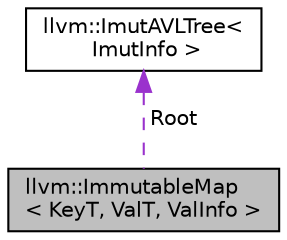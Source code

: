 digraph "llvm::ImmutableMap&lt; KeyT, ValT, ValInfo &gt;"
{
 // LATEX_PDF_SIZE
  bgcolor="transparent";
  edge [fontname="Helvetica",fontsize="10",labelfontname="Helvetica",labelfontsize="10"];
  node [fontname="Helvetica",fontsize="10",shape="box"];
  Node1 [label="llvm::ImmutableMap\l\< KeyT, ValT, ValInfo \>",height=0.2,width=0.4,color="black", fillcolor="grey75", style="filled", fontcolor="black",tooltip=" "];
  Node2 -> Node1 [dir="back",color="darkorchid3",fontsize="10",style="dashed",label=" Root" ,fontname="Helvetica"];
  Node2 [label="llvm::ImutAVLTree\<\l ImutInfo \>",height=0.2,width=0.4,color="black",URL="$classllvm_1_1ImutAVLTree.html",tooltip=" "];
}
